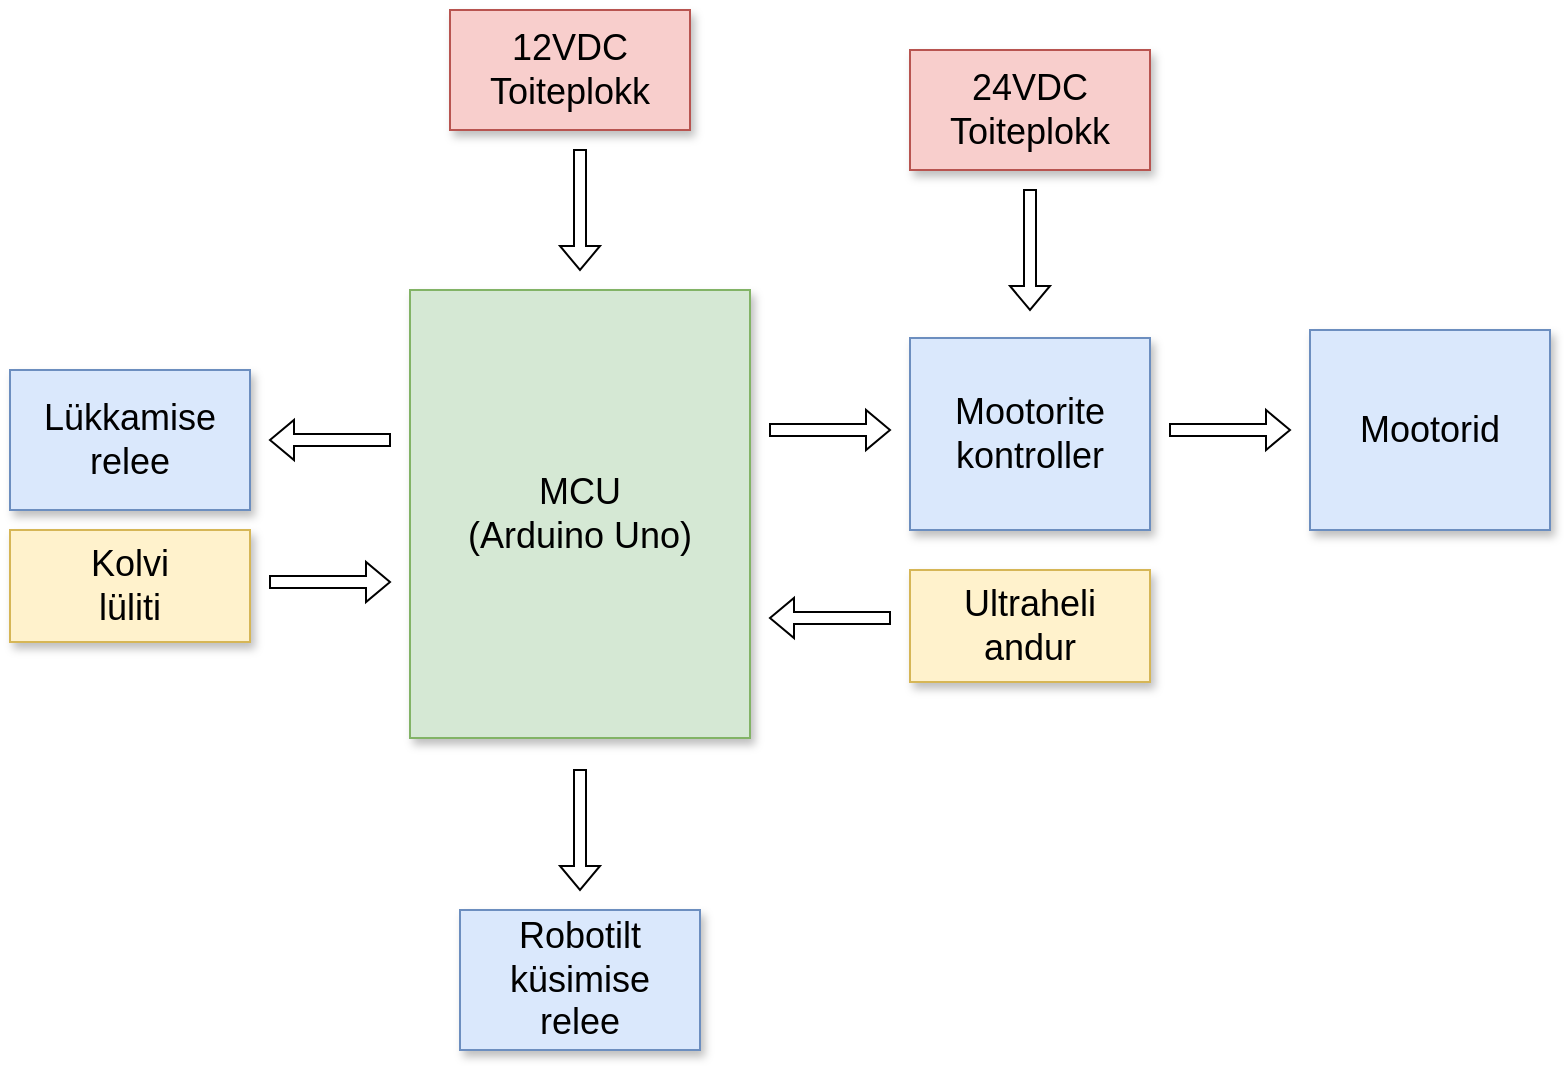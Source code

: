 <mxfile version="28.0.6">
  <diagram name="Page-1" id="90a13364-a465-7bf4-72fc-28e22215d7a0">
    <mxGraphModel dx="1214" dy="722" grid="1" gridSize="10" guides="1" tooltips="1" connect="1" arrows="1" fold="1" page="1" pageScale="1.5" pageWidth="1169" pageHeight="826" background="none" math="0" shadow="0">
      <root>
        <mxCell id="0" style=";html=1;" />
        <mxCell id="1" style=";html=1;" parent="0" />
        <mxCell id="zV9ef6U9c7bQdoxAjyct-1" value="MCU&lt;div&gt;(Arduino Uno)&lt;/div&gt;" style="whiteSpace=wrap;html=1;shadow=1;fontSize=18;fillColor=#d5e8d4;strokeColor=#82b366;" vertex="1" parent="1">
          <mxGeometry x="390" y="520" width="170" height="224" as="geometry" />
        </mxCell>
        <mxCell id="zV9ef6U9c7bQdoxAjyct-2" value="12VDC Toiteplokk" style="whiteSpace=wrap;html=1;shadow=1;fontSize=18;fillColor=#f8cecc;strokeColor=#b85450;" vertex="1" parent="1">
          <mxGeometry x="410" y="380" width="120" height="60" as="geometry" />
        </mxCell>
        <mxCell id="zV9ef6U9c7bQdoxAjyct-4" value="Mootorite kontroller" style="whiteSpace=wrap;html=1;shadow=1;fontSize=18;fillColor=#dae8fc;strokeColor=#6c8ebf;" vertex="1" parent="1">
          <mxGeometry x="640" y="544" width="120" height="96" as="geometry" />
        </mxCell>
        <mxCell id="zV9ef6U9c7bQdoxAjyct-7" value="24VDC Toiteplokk" style="whiteSpace=wrap;html=1;shadow=1;fontSize=18;fillColor=#f8cecc;strokeColor=#b85450;" vertex="1" parent="1">
          <mxGeometry x="640" y="400" width="120" height="60" as="geometry" />
        </mxCell>
        <mxCell id="zV9ef6U9c7bQdoxAjyct-9" value="Mootorid" style="whiteSpace=wrap;html=1;shadow=1;fontSize=18;fillColor=#dae8fc;strokeColor=#6c8ebf;" vertex="1" parent="1">
          <mxGeometry x="840" y="540" width="120" height="100" as="geometry" />
        </mxCell>
        <mxCell id="zV9ef6U9c7bQdoxAjyct-14" value="Kolvi&lt;div&gt;lüliti&lt;/div&gt;" style="whiteSpace=wrap;html=1;shadow=1;fontSize=18;fillColor=#fff2cc;strokeColor=#d6b656;" vertex="1" parent="1">
          <mxGeometry x="190" y="640" width="120" height="56" as="geometry" />
        </mxCell>
        <mxCell id="zV9ef6U9c7bQdoxAjyct-16" style="edgeStyle=orthogonalEdgeStyle;rounded=0;orthogonalLoop=1;jettySize=auto;html=1;exitX=0.5;exitY=1;exitDx=0;exitDy=0;" edge="1" parent="1" source="zV9ef6U9c7bQdoxAjyct-14" target="zV9ef6U9c7bQdoxAjyct-14">
          <mxGeometry relative="1" as="geometry" />
        </mxCell>
        <mxCell id="zV9ef6U9c7bQdoxAjyct-18" value="Ultraheli&lt;div&gt;andur&lt;/div&gt;" style="whiteSpace=wrap;html=1;shadow=1;fontSize=18;fillColor=#fff2cc;strokeColor=#d6b656;" vertex="1" parent="1">
          <mxGeometry x="640" y="660" width="120" height="56" as="geometry" />
        </mxCell>
        <mxCell id="zV9ef6U9c7bQdoxAjyct-20" value="Lükkamise&lt;div&gt;relee&lt;/div&gt;" style="whiteSpace=wrap;html=1;shadow=1;fontSize=18;fillColor=#dae8fc;strokeColor=#6c8ebf;" vertex="1" parent="1">
          <mxGeometry x="190" y="560" width="120" height="70" as="geometry" />
        </mxCell>
        <mxCell id="zV9ef6U9c7bQdoxAjyct-26" value="" style="shape=singleArrow;whiteSpace=wrap;html=1;" vertex="1" parent="1">
          <mxGeometry x="320" y="656" width="60" height="20" as="geometry" />
        </mxCell>
        <mxCell id="zV9ef6U9c7bQdoxAjyct-31" value="" style="shape=singleArrow;whiteSpace=wrap;html=1;rotation=-180;" vertex="1" parent="1">
          <mxGeometry x="320" y="585" width="60" height="20" as="geometry" />
        </mxCell>
        <mxCell id="zV9ef6U9c7bQdoxAjyct-34" value="" style="shape=singleArrow;whiteSpace=wrap;html=1;" vertex="1" parent="1">
          <mxGeometry x="770" y="580" width="60" height="20" as="geometry" />
        </mxCell>
        <mxCell id="zV9ef6U9c7bQdoxAjyct-35" value="" style="shape=singleArrow;whiteSpace=wrap;html=1;" vertex="1" parent="1">
          <mxGeometry x="570" y="580" width="60" height="20" as="geometry" />
        </mxCell>
        <mxCell id="zV9ef6U9c7bQdoxAjyct-37" value="" style="shape=singleArrow;whiteSpace=wrap;html=1;rotation=-180;" vertex="1" parent="1">
          <mxGeometry x="570" y="674" width="60" height="20" as="geometry" />
        </mxCell>
        <mxCell id="zV9ef6U9c7bQdoxAjyct-38" value="" style="shape=singleArrow;whiteSpace=wrap;html=1;rotation=90;" vertex="1" parent="1">
          <mxGeometry x="445" y="780" width="60" height="20" as="geometry" />
        </mxCell>
        <mxCell id="zV9ef6U9c7bQdoxAjyct-39" value="" style="shape=singleArrow;whiteSpace=wrap;html=1;rotation=90;" vertex="1" parent="1">
          <mxGeometry x="670" y="490" width="60" height="20" as="geometry" />
        </mxCell>
        <mxCell id="zV9ef6U9c7bQdoxAjyct-40" value="Robotilt&lt;div&gt;küsimise&lt;/div&gt;&lt;div&gt;relee&lt;/div&gt;" style="whiteSpace=wrap;html=1;shadow=1;fontSize=18;fillColor=#dae8fc;strokeColor=#6c8ebf;" vertex="1" parent="1">
          <mxGeometry x="415" y="830" width="120" height="70" as="geometry" />
        </mxCell>
        <mxCell id="zV9ef6U9c7bQdoxAjyct-41" value="" style="shape=singleArrow;whiteSpace=wrap;html=1;rotation=90;" vertex="1" parent="1">
          <mxGeometry x="445" y="470" width="60" height="20" as="geometry" />
        </mxCell>
      </root>
    </mxGraphModel>
  </diagram>
</mxfile>
